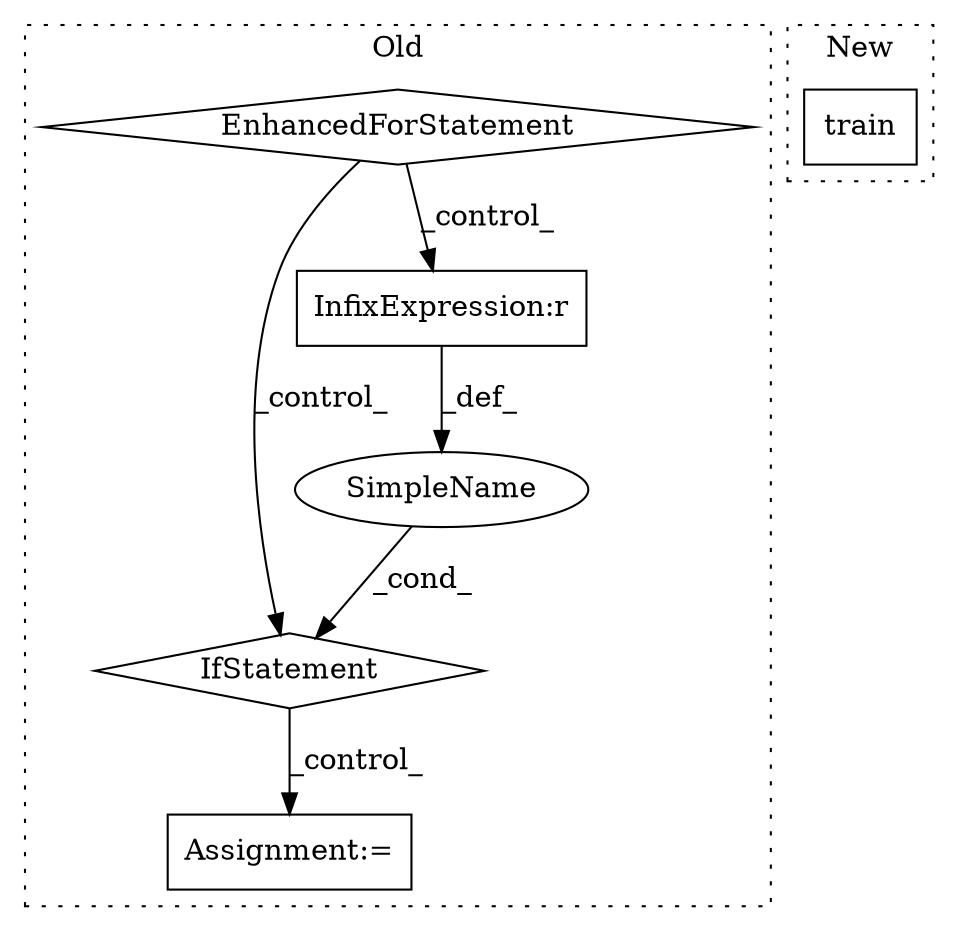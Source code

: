 digraph G {
subgraph cluster0 {
1 [label="IfStatement" a="25" s="1659,1682" l="4,2" shape="diamond"];
3 [label="Assignment:=" a="7" s="1706" l="1" shape="box"];
4 [label="SimpleName" a="42" s="" l="" shape="ellipse"];
5 [label="InfixExpression:r" a="27" s="1669" l="3" shape="box"];
6 [label="EnhancedForStatement" a="70" s="1422,1503" l="57,2" shape="diamond"];
label = "Old";
style="dotted";
}
subgraph cluster1 {
2 [label="train" a="32" s="1043,1056" l="6,1" shape="box"];
label = "New";
style="dotted";
}
1 -> 3 [label="_control_"];
4 -> 1 [label="_cond_"];
5 -> 4 [label="_def_"];
6 -> 1 [label="_control_"];
6 -> 5 [label="_control_"];
}